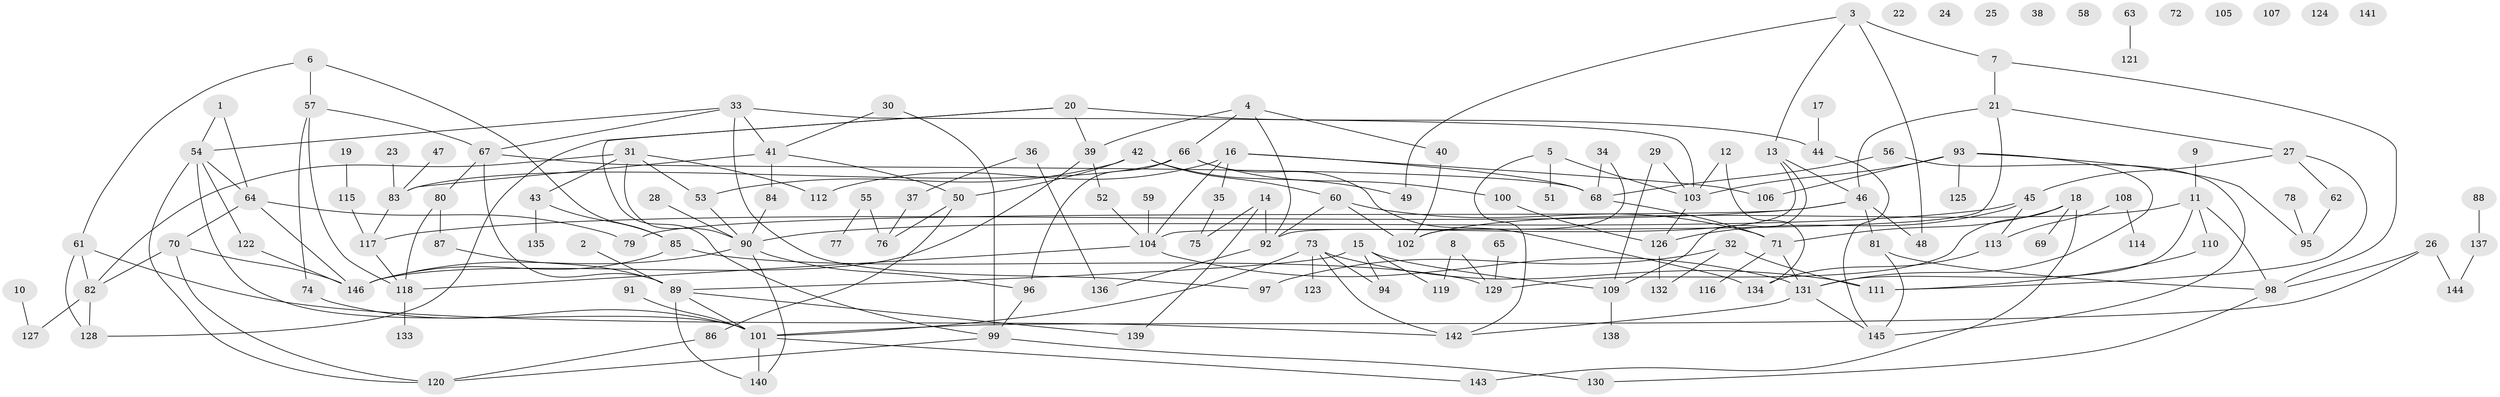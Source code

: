 // coarse degree distribution, {1: 0.21568627450980393, 2: 0.19607843137254902, 5: 0.1568627450980392, 3: 0.08823529411764706, 4: 0.12745098039215685, 0: 0.09803921568627451, 6: 0.0392156862745098, 7: 0.058823529411764705, 9: 0.00980392156862745, 8: 0.00980392156862745}
// Generated by graph-tools (version 1.1) at 2025/42/03/04/25 21:42:53]
// undirected, 146 vertices, 206 edges
graph export_dot {
graph [start="1"]
  node [color=gray90,style=filled];
  1;
  2;
  3;
  4;
  5;
  6;
  7;
  8;
  9;
  10;
  11;
  12;
  13;
  14;
  15;
  16;
  17;
  18;
  19;
  20;
  21;
  22;
  23;
  24;
  25;
  26;
  27;
  28;
  29;
  30;
  31;
  32;
  33;
  34;
  35;
  36;
  37;
  38;
  39;
  40;
  41;
  42;
  43;
  44;
  45;
  46;
  47;
  48;
  49;
  50;
  51;
  52;
  53;
  54;
  55;
  56;
  57;
  58;
  59;
  60;
  61;
  62;
  63;
  64;
  65;
  66;
  67;
  68;
  69;
  70;
  71;
  72;
  73;
  74;
  75;
  76;
  77;
  78;
  79;
  80;
  81;
  82;
  83;
  84;
  85;
  86;
  87;
  88;
  89;
  90;
  91;
  92;
  93;
  94;
  95;
  96;
  97;
  98;
  99;
  100;
  101;
  102;
  103;
  104;
  105;
  106;
  107;
  108;
  109;
  110;
  111;
  112;
  113;
  114;
  115;
  116;
  117;
  118;
  119;
  120;
  121;
  122;
  123;
  124;
  125;
  126;
  127;
  128;
  129;
  130;
  131;
  132;
  133;
  134;
  135;
  136;
  137;
  138;
  139;
  140;
  141;
  142;
  143;
  144;
  145;
  146;
  1 -- 54;
  1 -- 64;
  2 -- 89;
  3 -- 7;
  3 -- 13;
  3 -- 48;
  3 -- 49;
  4 -- 39;
  4 -- 40;
  4 -- 66;
  4 -- 92;
  5 -- 51;
  5 -- 103;
  5 -- 142;
  6 -- 57;
  6 -- 61;
  6 -- 85;
  7 -- 21;
  7 -- 98;
  8 -- 119;
  8 -- 129;
  9 -- 11;
  10 -- 127;
  11 -- 98;
  11 -- 102;
  11 -- 110;
  11 -- 131;
  12 -- 103;
  12 -- 134;
  13 -- 46;
  13 -- 92;
  13 -- 109;
  14 -- 75;
  14 -- 92;
  14 -- 139;
  15 -- 89;
  15 -- 94;
  15 -- 109;
  15 -- 119;
  16 -- 35;
  16 -- 68;
  16 -- 104;
  16 -- 106;
  16 -- 112;
  17 -- 44;
  18 -- 69;
  18 -- 71;
  18 -- 129;
  18 -- 143;
  19 -- 115;
  20 -- 39;
  20 -- 44;
  20 -- 99;
  20 -- 128;
  21 -- 27;
  21 -- 46;
  21 -- 104;
  23 -- 83;
  26 -- 98;
  26 -- 101;
  26 -- 144;
  27 -- 45;
  27 -- 62;
  27 -- 111;
  28 -- 90;
  29 -- 103;
  29 -- 109;
  30 -- 41;
  30 -- 99;
  31 -- 43;
  31 -- 53;
  31 -- 82;
  31 -- 90;
  31 -- 112;
  32 -- 97;
  32 -- 111;
  32 -- 132;
  33 -- 41;
  33 -- 54;
  33 -- 67;
  33 -- 97;
  33 -- 103;
  34 -- 68;
  34 -- 102;
  35 -- 75;
  36 -- 37;
  36 -- 136;
  37 -- 76;
  39 -- 52;
  39 -- 146;
  40 -- 102;
  41 -- 50;
  41 -- 83;
  41 -- 84;
  42 -- 49;
  42 -- 50;
  42 -- 53;
  42 -- 60;
  43 -- 85;
  43 -- 135;
  44 -- 145;
  45 -- 90;
  45 -- 113;
  45 -- 126;
  46 -- 48;
  46 -- 79;
  46 -- 81;
  46 -- 117;
  47 -- 83;
  50 -- 76;
  50 -- 86;
  52 -- 104;
  53 -- 90;
  54 -- 64;
  54 -- 101;
  54 -- 120;
  54 -- 122;
  55 -- 76;
  55 -- 77;
  56 -- 68;
  56 -- 145;
  57 -- 67;
  57 -- 74;
  57 -- 118;
  59 -- 104;
  60 -- 71;
  60 -- 92;
  60 -- 102;
  61 -- 82;
  61 -- 128;
  61 -- 142;
  62 -- 95;
  63 -- 121;
  64 -- 70;
  64 -- 79;
  64 -- 146;
  65 -- 129;
  66 -- 83;
  66 -- 96;
  66 -- 100;
  66 -- 134;
  67 -- 68;
  67 -- 80;
  67 -- 89;
  68 -- 71;
  70 -- 82;
  70 -- 120;
  70 -- 146;
  71 -- 116;
  71 -- 131;
  73 -- 94;
  73 -- 101;
  73 -- 111;
  73 -- 123;
  73 -- 142;
  74 -- 101;
  78 -- 95;
  80 -- 87;
  80 -- 118;
  81 -- 98;
  81 -- 145;
  82 -- 127;
  82 -- 128;
  83 -- 117;
  84 -- 90;
  85 -- 129;
  85 -- 146;
  86 -- 120;
  87 -- 89;
  88 -- 137;
  89 -- 101;
  89 -- 139;
  89 -- 140;
  90 -- 96;
  90 -- 140;
  90 -- 146;
  91 -- 101;
  92 -- 136;
  93 -- 95;
  93 -- 103;
  93 -- 106;
  93 -- 125;
  93 -- 131;
  96 -- 99;
  98 -- 130;
  99 -- 120;
  99 -- 130;
  100 -- 126;
  101 -- 140;
  101 -- 143;
  103 -- 126;
  104 -- 118;
  104 -- 131;
  108 -- 113;
  108 -- 114;
  109 -- 138;
  110 -- 111;
  113 -- 134;
  115 -- 117;
  117 -- 118;
  118 -- 133;
  122 -- 146;
  126 -- 132;
  131 -- 142;
  131 -- 145;
  137 -- 144;
}
